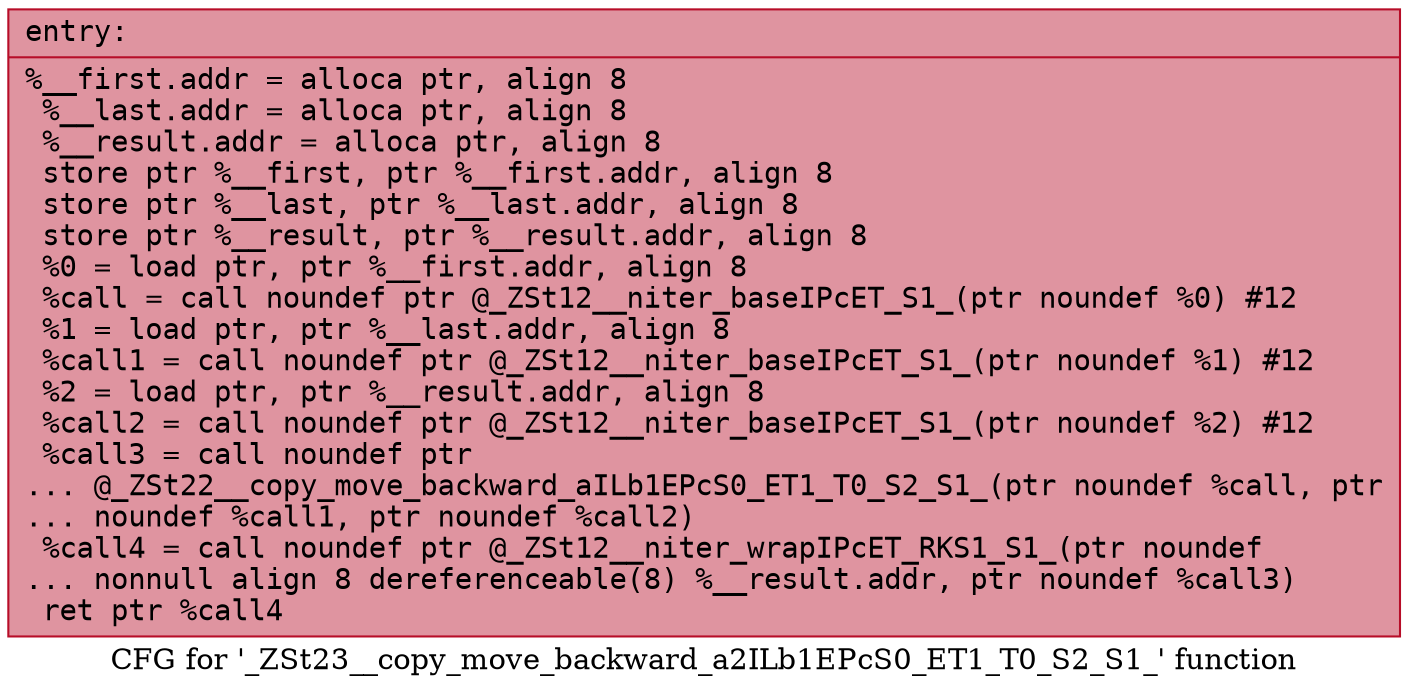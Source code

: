 digraph "CFG for '_ZSt23__copy_move_backward_a2ILb1EPcS0_ET1_T0_S2_S1_' function" {
	label="CFG for '_ZSt23__copy_move_backward_a2ILb1EPcS0_ET1_T0_S2_S1_' function";

	Node0x5555abcbf500 [shape=record,color="#b70d28ff", style=filled, fillcolor="#b70d2870" fontname="Courier",label="{entry:\l|  %__first.addr = alloca ptr, align 8\l  %__last.addr = alloca ptr, align 8\l  %__result.addr = alloca ptr, align 8\l  store ptr %__first, ptr %__first.addr, align 8\l  store ptr %__last, ptr %__last.addr, align 8\l  store ptr %__result, ptr %__result.addr, align 8\l  %0 = load ptr, ptr %__first.addr, align 8\l  %call = call noundef ptr @_ZSt12__niter_baseIPcET_S1_(ptr noundef %0) #12\l  %1 = load ptr, ptr %__last.addr, align 8\l  %call1 = call noundef ptr @_ZSt12__niter_baseIPcET_S1_(ptr noundef %1) #12\l  %2 = load ptr, ptr %__result.addr, align 8\l  %call2 = call noundef ptr @_ZSt12__niter_baseIPcET_S1_(ptr noundef %2) #12\l  %call3 = call noundef ptr\l... @_ZSt22__copy_move_backward_aILb1EPcS0_ET1_T0_S2_S1_(ptr noundef %call, ptr\l... noundef %call1, ptr noundef %call2)\l  %call4 = call noundef ptr @_ZSt12__niter_wrapIPcET_RKS1_S1_(ptr noundef\l... nonnull align 8 dereferenceable(8) %__result.addr, ptr noundef %call3)\l  ret ptr %call4\l}"];
}
